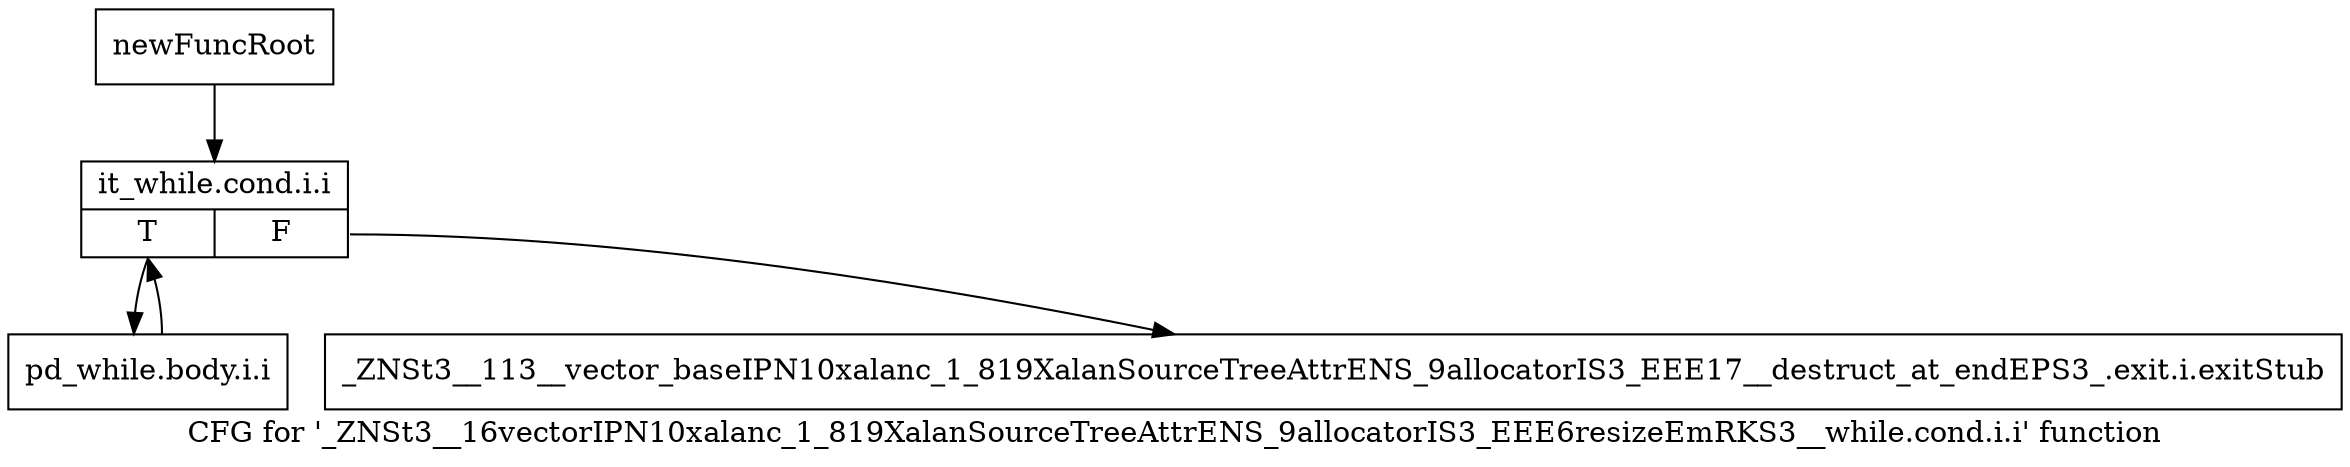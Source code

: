 digraph "CFG for '_ZNSt3__16vectorIPN10xalanc_1_819XalanSourceTreeAttrENS_9allocatorIS3_EEE6resizeEmRKS3__while.cond.i.i' function" {
	label="CFG for '_ZNSt3__16vectorIPN10xalanc_1_819XalanSourceTreeAttrENS_9allocatorIS3_EEE6resizeEmRKS3__while.cond.i.i' function";

	Node0x8458ef0 [shape=record,label="{newFuncRoot}"];
	Node0x8458ef0 -> Node0x8458f90;
	Node0x8458f40 [shape=record,label="{_ZNSt3__113__vector_baseIPN10xalanc_1_819XalanSourceTreeAttrENS_9allocatorIS3_EEE17__destruct_at_endEPS3_.exit.i.exitStub}"];
	Node0x8458f90 [shape=record,label="{it_while.cond.i.i|{<s0>T|<s1>F}}"];
	Node0x8458f90:s0 -> Node0x8458fe0;
	Node0x8458f90:s1 -> Node0x8458f40;
	Node0x8458fe0 [shape=record,label="{pd_while.body.i.i}"];
	Node0x8458fe0 -> Node0x8458f90;
}
